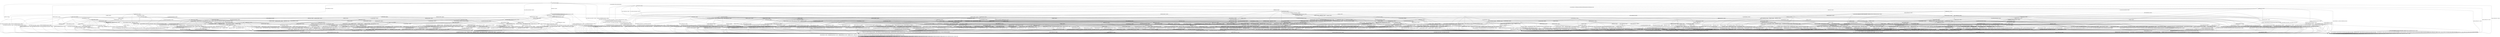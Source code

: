 digraph h24 {
s0 [label="s0"];
s1 [label="s1"];
s2 [label="s2"];
s6 [label="s6"];
s9 [label="s9"];
s11 [label="s11"];
s79 [label="s79"];
s81 [label="s81"];
s3 [label="s3"];
s4 [label="s4"];
s7 [label="s7"];
s8 [label="s8"];
s10 [label="s10"];
s12 [label="s12"];
s35 [label="s35"];
s78 [label="s78"];
s82 [label="s82"];
s84 [label="s84"];
s86 [label="s86"];
s87 [label="s87"];
s90 [label="s90"];
s91 [label="s91"];
s100 [label="s100"];
s5 [label="s5"];
s13 [label="s13"];
s24 [label="s24"];
s30 [label="s30"];
s31 [label="s31"];
s36 [label="s36"];
s37 [label="s37"];
s39 [label="s39"];
s40 [label="s40"];
s41 [label="s41"];
s54 [label="s54"];
s59 [label="s59"];
s80 [label="s80"];
s83 [label="s83"];
s88 [label="s88"];
s89 [label="s89"];
s93 [label="s93"];
s95 [label="s95"];
s97 [label="s97"];
s98 [label="s98"];
s14 [label="s14"];
s15 [label="s15"];
s19 [label="s19"];
s42 [label="s42"];
s45 [label="s45"];
s47 [label="s47"];
s48 [label="s48"];
s49 [label="s49"];
s50 [label="s50"];
s52 [label="s52"];
s57 [label="s57"];
s58 [label="s58"];
s61 [label="s61"];
s63 [label="s63"];
s85 [label="s85"];
s92 [label="s92"];
s96 [label="s96"];
s99 [label="s99"];
s101 [label="s101"];
s16 [label="s16"];
s17 [label="s17"];
s18 [label="s18"];
s20 [label="s20"];
s21 [label="s21"];
s22 [label="s22"];
s25 [label="s25"];
s26 [label="s26"];
s32 [label="s32"];
s38 [label="s38"];
s43 [label="s43"];
s53 [label="s53"];
s55 [label="s55"];
s64 [label="s64"];
s69 [label="s69"];
s70 [label="s70"];
s94 [label="s94"];
s23 [label="s23"];
s27 [label="s27"];
s28 [label="s28"];
s33 [label="s33"];
s34 [label="s34"];
s44 [label="s44"];
s46 [label="s46"];
s51 [label="s51"];
s56 [label="s56"];
s60 [label="s60"];
s62 [label="s62"];
s65 [label="s65"];
s72 [label="s72"];
s73 [label="s73"];
s29 [label="s29"];
s66 [label="s66"];
s67 [label="s67"];
s68 [label="s68"];
s71 [label="s71"];
s74 [label="s74"];
s75 [label="s75"];
s76 [label="s76"];
s77 [label="s77"];
s0 -> s1 [label="RSA_CLIENT_HELLO / HELLO_VERIFY_REQUEST"];
s0 -> s2 [label="RSA_CLIENT_KEY_EXCHANGE / TIMEOUT"];
s0 -> s9 [label="CHANGE_CIPHER_SPEC / TIMEOUT"];
s0 -> s11 [label="FINISHED / TIMEOUT"];
s0 -> s0 [label="APPLICATION / TIMEOUT"];
s0 -> s81 [label="CERTIFICATE / TIMEOUT"];
s0 -> s79 [label="EMPTY_CERTIFICATE / TIMEOUT"];
s0 -> s11 [label="CERTIFICATE_VERIFY / TIMEOUT"];
s0 -> s6 [label="Alert(WARNING,CLOSE_NOTIFY) / TIMEOUT"];
s0 -> s6 [label="Alert(FATAL,UNEXPECTED_MESSAGE) / TIMEOUT"];
s1 -> s3 [label="RSA_CLIENT_HELLO / SERVER_HELLO,CERTIFICATE,CERTIFICATE_REQUEST,SERVER_HELLO_DONE"];
s1 -> s4 [label="RSA_CLIENT_KEY_EXCHANGE / TIMEOUT"];
s1 -> s9 [label="CHANGE_CIPHER_SPEC / TIMEOUT"];
s1 -> s7 [label="FINISHED / TIMEOUT"];
s1 -> s1 [label="APPLICATION / TIMEOUT"];
s1 -> s35 [label="CERTIFICATE / TIMEOUT"];
s1 -> s12 [label="EMPTY_CERTIFICATE / TIMEOUT"];
s1 -> s7 [label="CERTIFICATE_VERIFY / TIMEOUT"];
s1 -> s6 [label="Alert(WARNING,CLOSE_NOTIFY) / Alert(WARNING,CLOSE_NOTIFY)"];
s1 -> s6 [label="Alert(FATAL,UNEXPECTED_MESSAGE) / TIMEOUT"];
s2 -> s78 [label="RSA_CLIENT_HELLO / TIMEOUT"];
s2 -> s11 [label="RSA_CLIENT_KEY_EXCHANGE / TIMEOUT"];
s2 -> s10 [label="CHANGE_CIPHER_SPEC / TIMEOUT"];
s2 -> s86 [label="FINISHED / TIMEOUT"];
s2 -> s2 [label="APPLICATION / TIMEOUT"];
s2 -> s90 [label="CERTIFICATE / TIMEOUT"];
s2 -> s90 [label="EMPTY_CERTIFICATE / TIMEOUT"];
s2 -> s82 [label="CERTIFICATE_VERIFY / TIMEOUT"];
s2 -> s6 [label="Alert(WARNING,CLOSE_NOTIFY) / TIMEOUT"];
s2 -> s6 [label="Alert(FATAL,UNEXPECTED_MESSAGE) / TIMEOUT"];
s6 -> s8 [label="RSA_CLIENT_HELLO / TIMEOUT"];
s6 -> s8 [label="RSA_CLIENT_KEY_EXCHANGE / TIMEOUT"];
s6 -> s8 [label="CHANGE_CIPHER_SPEC / TIMEOUT"];
s6 -> s8 [label="FINISHED / TIMEOUT"];
s6 -> s8 [label="APPLICATION / TIMEOUT"];
s6 -> s8 [label="CERTIFICATE / TIMEOUT"];
s6 -> s8 [label="EMPTY_CERTIFICATE / TIMEOUT"];
s6 -> s8 [label="CERTIFICATE_VERIFY / TIMEOUT"];
s6 -> s8 [label="Alert(WARNING,CLOSE_NOTIFY) / TIMEOUT"];
s6 -> s8 [label="Alert(FATAL,UNEXPECTED_MESSAGE) / TIMEOUT"];
s9 -> s9 [label="RSA_CLIENT_HELLO / TIMEOUT"];
s9 -> s9 [label="RSA_CLIENT_KEY_EXCHANGE / TIMEOUT"];
s9 -> s9 [label="CHANGE_CIPHER_SPEC / TIMEOUT"];
s9 -> s9 [label="FINISHED / TIMEOUT"];
s9 -> s9 [label="APPLICATION / TIMEOUT"];
s9 -> s9 [label="CERTIFICATE / TIMEOUT"];
s9 -> s9 [label="EMPTY_CERTIFICATE / TIMEOUT"];
s9 -> s9 [label="CERTIFICATE_VERIFY / TIMEOUT"];
s9 -> s9 [label="Alert(WARNING,CLOSE_NOTIFY) / TIMEOUT"];
s9 -> s9 [label="Alert(FATAL,UNEXPECTED_MESSAGE) / TIMEOUT"];
s11 -> s11 [label="RSA_CLIENT_HELLO / TIMEOUT"];
s11 -> s11 [label="RSA_CLIENT_KEY_EXCHANGE / TIMEOUT"];
s11 -> s9 [label="CHANGE_CIPHER_SPEC / TIMEOUT"];
s11 -> s11 [label="FINISHED / TIMEOUT"];
s11 -> s11 [label="APPLICATION / TIMEOUT"];
s11 -> s11 [label="CERTIFICATE / TIMEOUT"];
s11 -> s11 [label="EMPTY_CERTIFICATE / TIMEOUT"];
s11 -> s11 [label="CERTIFICATE_VERIFY / TIMEOUT"];
s11 -> s6 [label="Alert(WARNING,CLOSE_NOTIFY) / TIMEOUT"];
s11 -> s6 [label="Alert(FATAL,UNEXPECTED_MESSAGE) / TIMEOUT"];
s79 -> s91 [label="RSA_CLIENT_HELLO / TIMEOUT"];
s79 -> s90 [label="RSA_CLIENT_KEY_EXCHANGE / TIMEOUT"];
s79 -> s10 [label="CHANGE_CIPHER_SPEC / TIMEOUT"];
s79 -> s87 [label="FINISHED / TIMEOUT"];
s79 -> s79 [label="APPLICATION / TIMEOUT"];
s79 -> s11 [label="CERTIFICATE / TIMEOUT"];
s79 -> s11 [label="EMPTY_CERTIFICATE / TIMEOUT"];
s79 -> s84 [label="CERTIFICATE_VERIFY / TIMEOUT"];
s79 -> s6 [label="Alert(WARNING,CLOSE_NOTIFY) / TIMEOUT"];
s79 -> s6 [label="Alert(FATAL,UNEXPECTED_MESSAGE) / TIMEOUT"];
s81 -> s100 [label="RSA_CLIENT_HELLO / TIMEOUT"];
s81 -> s81 [label="RSA_CLIENT_KEY_EXCHANGE / TIMEOUT"];
s81 -> s9 [label="CHANGE_CIPHER_SPEC / TIMEOUT"];
s81 -> s81 [label="FINISHED / TIMEOUT"];
s81 -> s81 [label="APPLICATION / TIMEOUT"];
s81 -> s11 [label="CERTIFICATE / TIMEOUT"];
s81 -> s11 [label="EMPTY_CERTIFICATE / TIMEOUT"];
s81 -> s84 [label="CERTIFICATE_VERIFY / TIMEOUT"];
s81 -> s6 [label="Alert(WARNING,CLOSE_NOTIFY) / TIMEOUT"];
s81 -> s6 [label="Alert(FATAL,UNEXPECTED_MESSAGE) / TIMEOUT"];
s3 -> s6 [label="RSA_CLIENT_HELLO / Alert(FATAL,UNEXPECTED_MESSAGE)"];
s3 -> s13 [label="RSA_CLIENT_KEY_EXCHANGE / TIMEOUT"];
s3 -> s9 [label="CHANGE_CIPHER_SPEC / TIMEOUT"];
s3 -> s7 [label="FINISHED / TIMEOUT"];
s3 -> s3 [label="APPLICATION / TIMEOUT"];
s3 -> s39 [label="CERTIFICATE / TIMEOUT"];
s3 -> s36 [label="EMPTY_CERTIFICATE / TIMEOUT"];
s3 -> s7 [label="CERTIFICATE_VERIFY / TIMEOUT"];
s3 -> s6 [label="Alert(WARNING,CLOSE_NOTIFY) / Alert(WARNING,CLOSE_NOTIFY)"];
s3 -> s6 [label="Alert(FATAL,UNEXPECTED_MESSAGE) / TIMEOUT"];
s4 -> s24 [label="RSA_CLIENT_HELLO / TIMEOUT"];
s4 -> s7 [label="RSA_CLIENT_KEY_EXCHANGE / TIMEOUT"];
s4 -> s5 [label="CHANGE_CIPHER_SPEC / TIMEOUT"];
s4 -> s30 [label="FINISHED / TIMEOUT"];
s4 -> s4 [label="APPLICATION / TIMEOUT"];
s4 -> s37 [label="CERTIFICATE / TIMEOUT"];
s4 -> s37 [label="EMPTY_CERTIFICATE / TIMEOUT"];
s4 -> s40 [label="CERTIFICATE_VERIFY / TIMEOUT"];
s4 -> s6 [label="Alert(WARNING,CLOSE_NOTIFY) / Alert(WARNING,CLOSE_NOTIFY)"];
s4 -> s6 [label="Alert(FATAL,UNEXPECTED_MESSAGE) / TIMEOUT"];
s7 -> s7 [label="RSA_CLIENT_HELLO / TIMEOUT"];
s7 -> s7 [label="RSA_CLIENT_KEY_EXCHANGE / TIMEOUT"];
s7 -> s9 [label="CHANGE_CIPHER_SPEC / TIMEOUT"];
s7 -> s7 [label="FINISHED / TIMEOUT"];
s7 -> s7 [label="APPLICATION / TIMEOUT"];
s7 -> s7 [label="CERTIFICATE / TIMEOUT"];
s7 -> s7 [label="EMPTY_CERTIFICATE / TIMEOUT"];
s7 -> s7 [label="CERTIFICATE_VERIFY / TIMEOUT"];
s7 -> s6 [label="Alert(WARNING,CLOSE_NOTIFY) / Alert(WARNING,CLOSE_NOTIFY)"];
s7 -> s6 [label="Alert(FATAL,UNEXPECTED_MESSAGE) / TIMEOUT"];
s8 -> s8 [label="RSA_CLIENT_HELLO / SOCKET_CLOSED"];
s8 -> s8 [label="RSA_CLIENT_KEY_EXCHANGE / SOCKET_CLOSED"];
s8 -> s8 [label="CHANGE_CIPHER_SPEC / SOCKET_CLOSED"];
s8 -> s8 [label="FINISHED / SOCKET_CLOSED"];
s8 -> s8 [label="APPLICATION / SOCKET_CLOSED"];
s8 -> s8 [label="CERTIFICATE / SOCKET_CLOSED"];
s8 -> s8 [label="EMPTY_CERTIFICATE / SOCKET_CLOSED"];
s8 -> s8 [label="CERTIFICATE_VERIFY / SOCKET_CLOSED"];
s8 -> s8 [label="Alert(WARNING,CLOSE_NOTIFY) / SOCKET_CLOSED"];
s8 -> s8 [label="Alert(FATAL,UNEXPECTED_MESSAGE) / SOCKET_CLOSED"];
s10 -> s6 [label="RSA_CLIENT_HELLO / TIMEOUT"];
s10 -> s6 [label="RSA_CLIENT_KEY_EXCHANGE / TIMEOUT"];
s10 -> s9 [label="CHANGE_CIPHER_SPEC / TIMEOUT"];
s10 -> s6 [label="FINISHED / TIMEOUT"];
s10 -> s10 [label="APPLICATION / TIMEOUT"];
s10 -> s6 [label="CERTIFICATE / TIMEOUT"];
s10 -> s6 [label="EMPTY_CERTIFICATE / TIMEOUT"];
s10 -> s6 [label="CERTIFICATE_VERIFY / TIMEOUT"];
s10 -> s10 [label="Alert(WARNING,CLOSE_NOTIFY) / TIMEOUT"];
s10 -> s10 [label="Alert(FATAL,UNEXPECTED_MESSAGE) / TIMEOUT"];
s12 -> s31 [label="RSA_CLIENT_HELLO / TIMEOUT"];
s12 -> s37 [label="RSA_CLIENT_KEY_EXCHANGE / TIMEOUT"];
s12 -> s5 [label="CHANGE_CIPHER_SPEC / TIMEOUT"];
s12 -> s54 [label="FINISHED / TIMEOUT"];
s12 -> s12 [label="APPLICATION / TIMEOUT"];
s12 -> s7 [label="CERTIFICATE / TIMEOUT"];
s12 -> s7 [label="EMPTY_CERTIFICATE / TIMEOUT"];
s12 -> s41 [label="CERTIFICATE_VERIFY / TIMEOUT"];
s12 -> s6 [label="Alert(WARNING,CLOSE_NOTIFY) / Alert(WARNING,CLOSE_NOTIFY)"];
s12 -> s6 [label="Alert(FATAL,UNEXPECTED_MESSAGE) / TIMEOUT"];
s35 -> s35 [label="RSA_CLIENT_HELLO / TIMEOUT"];
s35 -> s39 [label="RSA_CLIENT_KEY_EXCHANGE / TIMEOUT"];
s35 -> s9 [label="CHANGE_CIPHER_SPEC / TIMEOUT"];
s35 -> s59 [label="FINISHED / TIMEOUT"];
s35 -> s35 [label="APPLICATION / TIMEOUT"];
s35 -> s7 [label="CERTIFICATE / TIMEOUT"];
s35 -> s7 [label="EMPTY_CERTIFICATE / TIMEOUT"];
s35 -> s41 [label="CERTIFICATE_VERIFY / TIMEOUT"];
s35 -> s6 [label="Alert(WARNING,CLOSE_NOTIFY) / Alert(WARNING,CLOSE_NOTIFY)"];
s35 -> s6 [label="Alert(FATAL,UNEXPECTED_MESSAGE) / TIMEOUT"];
s78 -> s11 [label="RSA_CLIENT_HELLO / TIMEOUT"];
s78 -> s11 [label="RSA_CLIENT_KEY_EXCHANGE / TIMEOUT"];
s78 -> s10 [label="CHANGE_CIPHER_SPEC / TIMEOUT"];
s78 -> s95 [label="FINISHED / TIMEOUT"];
s78 -> s78 [label="APPLICATION / TIMEOUT"];
s78 -> s80 [label="CERTIFICATE / TIMEOUT"];
s78 -> s80 [label="EMPTY_CERTIFICATE / TIMEOUT"];
s78 -> s83 [label="CERTIFICATE_VERIFY / TIMEOUT"];
s78 -> s6 [label="Alert(WARNING,CLOSE_NOTIFY) / TIMEOUT"];
s78 -> s6 [label="Alert(FATAL,UNEXPECTED_MESSAGE) / TIMEOUT"];
s82 -> s83 [label="RSA_CLIENT_HELLO / TIMEOUT"];
s82 -> s11 [label="RSA_CLIENT_KEY_EXCHANGE / TIMEOUT"];
s82 -> s10 [label="CHANGE_CIPHER_SPEC / TIMEOUT"];
s82 -> s88 [label="FINISHED / TIMEOUT"];
s82 -> s82 [label="APPLICATION / TIMEOUT"];
s82 -> s93 [label="CERTIFICATE / TIMEOUT"];
s82 -> s93 [label="EMPTY_CERTIFICATE / TIMEOUT"];
s82 -> s11 [label="CERTIFICATE_VERIFY / TIMEOUT"];
s82 -> s6 [label="Alert(WARNING,CLOSE_NOTIFY) / TIMEOUT"];
s82 -> s6 [label="Alert(FATAL,UNEXPECTED_MESSAGE) / TIMEOUT"];
s84 -> s84 [label="RSA_CLIENT_HELLO / TIMEOUT"];
s84 -> s93 [label="RSA_CLIENT_KEY_EXCHANGE / TIMEOUT"];
s84 -> s10 [label="CHANGE_CIPHER_SPEC / TIMEOUT"];
s84 -> s89 [label="FINISHED / TIMEOUT"];
s84 -> s84 [label="APPLICATION / TIMEOUT"];
s84 -> s11 [label="CERTIFICATE / TIMEOUT"];
s84 -> s11 [label="EMPTY_CERTIFICATE / TIMEOUT"];
s84 -> s11 [label="CERTIFICATE_VERIFY / TIMEOUT"];
s84 -> s6 [label="Alert(WARNING,CLOSE_NOTIFY) / TIMEOUT"];
s84 -> s6 [label="Alert(FATAL,UNEXPECTED_MESSAGE) / TIMEOUT"];
s86 -> s95 [label="RSA_CLIENT_HELLO / TIMEOUT"];
s86 -> s11 [label="RSA_CLIENT_KEY_EXCHANGE / TIMEOUT"];
s86 -> s10 [label="CHANGE_CIPHER_SPEC / TIMEOUT"];
s86 -> s11 [label="FINISHED / TIMEOUT"];
s86 -> s86 [label="APPLICATION / TIMEOUT"];
s86 -> s97 [label="CERTIFICATE / TIMEOUT"];
s86 -> s97 [label="EMPTY_CERTIFICATE / TIMEOUT"];
s86 -> s88 [label="CERTIFICATE_VERIFY / TIMEOUT"];
s86 -> s6 [label="Alert(WARNING,CLOSE_NOTIFY) / TIMEOUT"];
s86 -> s6 [label="Alert(FATAL,UNEXPECTED_MESSAGE) / TIMEOUT"];
s87 -> s98 [label="RSA_CLIENT_HELLO / TIMEOUT"];
s87 -> s97 [label="RSA_CLIENT_KEY_EXCHANGE / TIMEOUT"];
s87 -> s10 [label="CHANGE_CIPHER_SPEC / TIMEOUT"];
s87 -> s11 [label="FINISHED / TIMEOUT"];
s87 -> s87 [label="APPLICATION / TIMEOUT"];
s87 -> s11 [label="CERTIFICATE / TIMEOUT"];
s87 -> s11 [label="EMPTY_CERTIFICATE / TIMEOUT"];
s87 -> s89 [label="CERTIFICATE_VERIFY / TIMEOUT"];
s87 -> s6 [label="Alert(WARNING,CLOSE_NOTIFY) / TIMEOUT"];
s87 -> s6 [label="Alert(FATAL,UNEXPECTED_MESSAGE) / TIMEOUT"];
s90 -> s80 [label="RSA_CLIENT_HELLO / TIMEOUT"];
s90 -> s11 [label="RSA_CLIENT_KEY_EXCHANGE / TIMEOUT"];
s90 -> s10 [label="CHANGE_CIPHER_SPEC / TIMEOUT"];
s90 -> s97 [label="FINISHED / TIMEOUT"];
s90 -> s90 [label="APPLICATION / TIMEOUT"];
s90 -> s11 [label="CERTIFICATE / TIMEOUT"];
s90 -> s11 [label="EMPTY_CERTIFICATE / TIMEOUT"];
s90 -> s93 [label="CERTIFICATE_VERIFY / TIMEOUT"];
s90 -> s6 [label="Alert(WARNING,CLOSE_NOTIFY) / TIMEOUT"];
s90 -> s6 [label="Alert(FATAL,UNEXPECTED_MESSAGE) / TIMEOUT"];
s91 -> s11 [label="RSA_CLIENT_HELLO / TIMEOUT"];
s91 -> s80 [label="RSA_CLIENT_KEY_EXCHANGE / TIMEOUT"];
s91 -> s10 [label="CHANGE_CIPHER_SPEC / TIMEOUT"];
s91 -> s98 [label="FINISHED / TIMEOUT"];
s91 -> s91 [label="APPLICATION / TIMEOUT"];
s91 -> s11 [label="CERTIFICATE / TIMEOUT"];
s91 -> s11 [label="EMPTY_CERTIFICATE / TIMEOUT"];
s91 -> s84 [label="CERTIFICATE_VERIFY / TIMEOUT"];
s91 -> s6 [label="Alert(WARNING,CLOSE_NOTIFY) / TIMEOUT"];
s91 -> s6 [label="Alert(FATAL,UNEXPECTED_MESSAGE) / TIMEOUT"];
s100 -> s11 [label="RSA_CLIENT_HELLO / TIMEOUT"];
s100 -> s81 [label="RSA_CLIENT_KEY_EXCHANGE / TIMEOUT"];
s100 -> s9 [label="CHANGE_CIPHER_SPEC / TIMEOUT"];
s100 -> s100 [label="FINISHED / TIMEOUT"];
s100 -> s100 [label="APPLICATION / TIMEOUT"];
s100 -> s11 [label="CERTIFICATE / TIMEOUT"];
s100 -> s11 [label="EMPTY_CERTIFICATE / TIMEOUT"];
s100 -> s84 [label="CERTIFICATE_VERIFY / TIMEOUT"];
s100 -> s6 [label="Alert(WARNING,CLOSE_NOTIFY) / TIMEOUT"];
s100 -> s6 [label="Alert(FATAL,UNEXPECTED_MESSAGE) / TIMEOUT"];
s5 -> s6 [label="RSA_CLIENT_HELLO / Alert(FATAL,UNEXPECTED_MESSAGE)"];
s5 -> s6 [label="RSA_CLIENT_KEY_EXCHANGE / Alert(FATAL,UNEXPECTED_MESSAGE)"];
s5 -> s9 [label="CHANGE_CIPHER_SPEC / TIMEOUT"];
s5 -> s6 [label="FINISHED / Alert(FATAL,UNEXPECTED_MESSAGE)"];
s5 -> s5 [label="APPLICATION / TIMEOUT"];
s5 -> s6 [label="CERTIFICATE / Alert(FATAL,UNEXPECTED_MESSAGE)"];
s5 -> s6 [label="EMPTY_CERTIFICATE / Alert(FATAL,UNEXPECTED_MESSAGE)"];
s5 -> s6 [label="CERTIFICATE_VERIFY / Alert(FATAL,UNEXPECTED_MESSAGE)"];
s5 -> s5 [label="Alert(WARNING,CLOSE_NOTIFY) / TIMEOUT"];
s5 -> s5 [label="Alert(FATAL,UNEXPECTED_MESSAGE) / TIMEOUT"];
s13 -> s24 [label="RSA_CLIENT_HELLO / TIMEOUT"];
s13 -> s7 [label="RSA_CLIENT_KEY_EXCHANGE / TIMEOUT"];
s13 -> s14 [label="CHANGE_CIPHER_SPEC / TIMEOUT"];
s13 -> s30 [label="FINISHED / TIMEOUT"];
s13 -> s13 [label="APPLICATION / TIMEOUT"];
s13 -> s19 [label="CERTIFICATE / TIMEOUT"];
s13 -> s42 [label="EMPTY_CERTIFICATE / TIMEOUT"];
s13 -> s15 [label="CERTIFICATE_VERIFY / TIMEOUT"];
s13 -> s6 [label="Alert(WARNING,CLOSE_NOTIFY) / Alert(WARNING,CLOSE_NOTIFY)"];
s13 -> s6 [label="Alert(FATAL,UNEXPECTED_MESSAGE) / TIMEOUT"];
s24 -> s7 [label="RSA_CLIENT_HELLO / TIMEOUT"];
s24 -> s7 [label="RSA_CLIENT_KEY_EXCHANGE / TIMEOUT"];
s24 -> s5 [label="CHANGE_CIPHER_SPEC / TIMEOUT"];
s24 -> s57 [label="FINISHED / TIMEOUT"];
s24 -> s24 [label="APPLICATION / TIMEOUT"];
s24 -> s38 [label="CERTIFICATE / TIMEOUT"];
s24 -> s38 [label="EMPTY_CERTIFICATE / TIMEOUT"];
s24 -> s45 [label="CERTIFICATE_VERIFY / TIMEOUT"];
s24 -> s6 [label="Alert(WARNING,CLOSE_NOTIFY) / Alert(WARNING,CLOSE_NOTIFY)"];
s24 -> s6 [label="Alert(FATAL,UNEXPECTED_MESSAGE) / TIMEOUT"];
s30 -> s57 [label="RSA_CLIENT_HELLO / TIMEOUT"];
s30 -> s7 [label="RSA_CLIENT_KEY_EXCHANGE / TIMEOUT"];
s30 -> s5 [label="CHANGE_CIPHER_SPEC / TIMEOUT"];
s30 -> s7 [label="FINISHED / TIMEOUT"];
s30 -> s30 [label="APPLICATION / TIMEOUT"];
s30 -> s55 [label="CERTIFICATE / TIMEOUT"];
s30 -> s55 [label="EMPTY_CERTIFICATE / TIMEOUT"];
s30 -> s47 [label="CERTIFICATE_VERIFY / TIMEOUT"];
s30 -> s6 [label="Alert(WARNING,CLOSE_NOTIFY) / Alert(WARNING,CLOSE_NOTIFY)"];
s30 -> s6 [label="Alert(FATAL,UNEXPECTED_MESSAGE) / TIMEOUT"];
s31 -> s7 [label="RSA_CLIENT_HELLO / TIMEOUT"];
s31 -> s38 [label="RSA_CLIENT_KEY_EXCHANGE / TIMEOUT"];
s31 -> s5 [label="CHANGE_CIPHER_SPEC / TIMEOUT"];
s31 -> s58 [label="FINISHED / TIMEOUT"];
s31 -> s31 [label="APPLICATION / TIMEOUT"];
s31 -> s7 [label="CERTIFICATE / TIMEOUT"];
s31 -> s7 [label="EMPTY_CERTIFICATE / TIMEOUT"];
s31 -> s48 [label="CERTIFICATE_VERIFY / TIMEOUT"];
s31 -> s6 [label="Alert(WARNING,CLOSE_NOTIFY) / Alert(WARNING,CLOSE_NOTIFY)"];
s31 -> s6 [label="Alert(FATAL,UNEXPECTED_MESSAGE) / TIMEOUT"];
s36 -> s31 [label="RSA_CLIENT_HELLO / TIMEOUT"];
s36 -> s42 [label="RSA_CLIENT_KEY_EXCHANGE / TIMEOUT"];
s36 -> s5 [label="CHANGE_CIPHER_SPEC / TIMEOUT"];
s36 -> s54 [label="FINISHED / TIMEOUT"];
s36 -> s36 [label="APPLICATION / TIMEOUT"];
s36 -> s7 [label="CERTIFICATE / TIMEOUT"];
s36 -> s7 [label="EMPTY_CERTIFICATE / TIMEOUT"];
s36 -> s49 [label="CERTIFICATE_VERIFY / TIMEOUT"];
s36 -> s6 [label="Alert(WARNING,CLOSE_NOTIFY) / Alert(WARNING,CLOSE_NOTIFY)"];
s36 -> s6 [label="Alert(FATAL,UNEXPECTED_MESSAGE) / TIMEOUT"];
s37 -> s38 [label="RSA_CLIENT_HELLO / TIMEOUT"];
s37 -> s7 [label="RSA_CLIENT_KEY_EXCHANGE / TIMEOUT"];
s37 -> s5 [label="CHANGE_CIPHER_SPEC / TIMEOUT"];
s37 -> s55 [label="FINISHED / TIMEOUT"];
s37 -> s37 [label="APPLICATION / TIMEOUT"];
s37 -> s7 [label="CERTIFICATE / TIMEOUT"];
s37 -> s7 [label="EMPTY_CERTIFICATE / TIMEOUT"];
s37 -> s50 [label="CERTIFICATE_VERIFY / TIMEOUT"];
s37 -> s6 [label="Alert(WARNING,CLOSE_NOTIFY) / Alert(WARNING,CLOSE_NOTIFY)"];
s37 -> s6 [label="Alert(FATAL,UNEXPECTED_MESSAGE) / TIMEOUT"];
s39 -> s35 [label="RSA_CLIENT_HELLO / TIMEOUT"];
s39 -> s7 [label="RSA_CLIENT_KEY_EXCHANGE / TIMEOUT"];
s39 -> s9 [label="CHANGE_CIPHER_SPEC / TIMEOUT"];
s39 -> s59 [label="FINISHED / TIMEOUT"];
s39 -> s39 [label="APPLICATION / TIMEOUT"];
s39 -> s7 [label="CERTIFICATE / TIMEOUT"];
s39 -> s7 [label="EMPTY_CERTIFICATE / TIMEOUT"];
s39 -> s52 [label="CERTIFICATE_VERIFY / TIMEOUT"];
s39 -> s6 [label="Alert(WARNING,CLOSE_NOTIFY) / Alert(WARNING,CLOSE_NOTIFY)"];
s39 -> s6 [label="Alert(FATAL,UNEXPECTED_MESSAGE) / TIMEOUT"];
s40 -> s45 [label="RSA_CLIENT_HELLO / TIMEOUT"];
s40 -> s7 [label="RSA_CLIENT_KEY_EXCHANGE / TIMEOUT"];
s40 -> s5 [label="CHANGE_CIPHER_SPEC / TIMEOUT"];
s40 -> s47 [label="FINISHED / TIMEOUT"];
s40 -> s40 [label="APPLICATION / TIMEOUT"];
s40 -> s50 [label="CERTIFICATE / TIMEOUT"];
s40 -> s50 [label="EMPTY_CERTIFICATE / TIMEOUT"];
s40 -> s7 [label="CERTIFICATE_VERIFY / TIMEOUT"];
s40 -> s6 [label="Alert(WARNING,CLOSE_NOTIFY) / Alert(WARNING,CLOSE_NOTIFY)"];
s40 -> s6 [label="Alert(FATAL,UNEXPECTED_MESSAGE) / TIMEOUT"];
s41 -> s48 [label="RSA_CLIENT_HELLO / TIMEOUT"];
s41 -> s50 [label="RSA_CLIENT_KEY_EXCHANGE / TIMEOUT"];
s41 -> s5 [label="CHANGE_CIPHER_SPEC / TIMEOUT"];
s41 -> s63 [label="FINISHED / TIMEOUT"];
s41 -> s41 [label="APPLICATION / TIMEOUT"];
s41 -> s7 [label="CERTIFICATE / TIMEOUT"];
s41 -> s7 [label="EMPTY_CERTIFICATE / TIMEOUT"];
s41 -> s7 [label="CERTIFICATE_VERIFY / TIMEOUT"];
s41 -> s6 [label="Alert(WARNING,CLOSE_NOTIFY) / Alert(WARNING,CLOSE_NOTIFY)"];
s41 -> s6 [label="Alert(FATAL,UNEXPECTED_MESSAGE) / TIMEOUT"];
s54 -> s58 [label="RSA_CLIENT_HELLO / TIMEOUT"];
s54 -> s55 [label="RSA_CLIENT_KEY_EXCHANGE / TIMEOUT"];
s54 -> s5 [label="CHANGE_CIPHER_SPEC / TIMEOUT"];
s54 -> s7 [label="FINISHED / TIMEOUT"];
s54 -> s54 [label="APPLICATION / TIMEOUT"];
s54 -> s7 [label="CERTIFICATE / TIMEOUT"];
s54 -> s7 [label="EMPTY_CERTIFICATE / TIMEOUT"];
s54 -> s63 [label="CERTIFICATE_VERIFY / TIMEOUT"];
s54 -> s6 [label="Alert(WARNING,CLOSE_NOTIFY) / Alert(WARNING,CLOSE_NOTIFY)"];
s54 -> s6 [label="Alert(FATAL,UNEXPECTED_MESSAGE) / TIMEOUT"];
s59 -> s101 [label="RSA_CLIENT_HELLO / TIMEOUT"];
s59 -> s61 [label="RSA_CLIENT_KEY_EXCHANGE / TIMEOUT"];
s59 -> s9 [label="CHANGE_CIPHER_SPEC / TIMEOUT"];
s59 -> s7 [label="FINISHED / TIMEOUT"];
s59 -> s59 [label="APPLICATION / TIMEOUT"];
s59 -> s7 [label="CERTIFICATE / TIMEOUT"];
s59 -> s7 [label="EMPTY_CERTIFICATE / TIMEOUT"];
s59 -> s63 [label="CERTIFICATE_VERIFY / TIMEOUT"];
s59 -> s6 [label="Alert(WARNING,CLOSE_NOTIFY) / Alert(WARNING,CLOSE_NOTIFY)"];
s59 -> s6 [label="Alert(FATAL,UNEXPECTED_MESSAGE) / TIMEOUT"];
s80 -> s11 [label="RSA_CLIENT_HELLO / TIMEOUT"];
s80 -> s11 [label="RSA_CLIENT_KEY_EXCHANGE / TIMEOUT"];
s80 -> s10 [label="CHANGE_CIPHER_SPEC / TIMEOUT"];
s80 -> s92 [label="FINISHED / TIMEOUT"];
s80 -> s80 [label="APPLICATION / TIMEOUT"];
s80 -> s11 [label="CERTIFICATE / TIMEOUT"];
s80 -> s11 [label="EMPTY_CERTIFICATE / TIMEOUT"];
s80 -> s85 [label="CERTIFICATE_VERIFY / TIMEOUT"];
s80 -> s6 [label="Alert(WARNING,CLOSE_NOTIFY) / TIMEOUT"];
s80 -> s6 [label="Alert(FATAL,UNEXPECTED_MESSAGE) / TIMEOUT"];
s83 -> s11 [label="RSA_CLIENT_HELLO / TIMEOUT"];
s83 -> s11 [label="RSA_CLIENT_KEY_EXCHANGE / TIMEOUT"];
s83 -> s10 [label="CHANGE_CIPHER_SPEC / TIMEOUT"];
s83 -> s96 [label="FINISHED / TIMEOUT"];
s83 -> s83 [label="APPLICATION / TIMEOUT"];
s83 -> s85 [label="CERTIFICATE / TIMEOUT"];
s83 -> s85 [label="EMPTY_CERTIFICATE / TIMEOUT"];
s83 -> s11 [label="CERTIFICATE_VERIFY / TIMEOUT"];
s83 -> s6 [label="Alert(WARNING,CLOSE_NOTIFY) / TIMEOUT"];
s83 -> s6 [label="Alert(FATAL,UNEXPECTED_MESSAGE) / TIMEOUT"];
s88 -> s96 [label="RSA_CLIENT_HELLO / TIMEOUT"];
s88 -> s11 [label="RSA_CLIENT_KEY_EXCHANGE / TIMEOUT"];
s88 -> s10 [label="CHANGE_CIPHER_SPEC / TIMEOUT"];
s88 -> s11 [label="FINISHED / TIMEOUT"];
s88 -> s88 [label="APPLICATION / TIMEOUT"];
s88 -> s99 [label="CERTIFICATE / TIMEOUT"];
s88 -> s99 [label="EMPTY_CERTIFICATE / TIMEOUT"];
s88 -> s11 [label="CERTIFICATE_VERIFY / TIMEOUT"];
s88 -> s6 [label="Alert(WARNING,CLOSE_NOTIFY) / TIMEOUT"];
s88 -> s6 [label="Alert(FATAL,UNEXPECTED_MESSAGE) / TIMEOUT"];
s89 -> s89 [label="RSA_CLIENT_HELLO / TIMEOUT"];
s89 -> s99 [label="RSA_CLIENT_KEY_EXCHANGE / TIMEOUT"];
s89 -> s10 [label="CHANGE_CIPHER_SPEC / TIMEOUT"];
s89 -> s11 [label="FINISHED / TIMEOUT"];
s89 -> s89 [label="APPLICATION / TIMEOUT"];
s89 -> s11 [label="CERTIFICATE / TIMEOUT"];
s89 -> s11 [label="EMPTY_CERTIFICATE / TIMEOUT"];
s89 -> s11 [label="CERTIFICATE_VERIFY / TIMEOUT"];
s89 -> s6 [label="Alert(WARNING,CLOSE_NOTIFY) / TIMEOUT"];
s89 -> s6 [label="Alert(FATAL,UNEXPECTED_MESSAGE) / TIMEOUT"];
s93 -> s85 [label="RSA_CLIENT_HELLO / TIMEOUT"];
s93 -> s11 [label="RSA_CLIENT_KEY_EXCHANGE / TIMEOUT"];
s93 -> s10 [label="CHANGE_CIPHER_SPEC / TIMEOUT"];
s93 -> s99 [label="FINISHED / TIMEOUT"];
s93 -> s93 [label="APPLICATION / TIMEOUT"];
s93 -> s11 [label="CERTIFICATE / TIMEOUT"];
s93 -> s11 [label="EMPTY_CERTIFICATE / TIMEOUT"];
s93 -> s11 [label="CERTIFICATE_VERIFY / TIMEOUT"];
s93 -> s6 [label="Alert(WARNING,CLOSE_NOTIFY) / TIMEOUT"];
s93 -> s6 [label="Alert(FATAL,UNEXPECTED_MESSAGE) / TIMEOUT"];
s95 -> s11 [label="RSA_CLIENT_HELLO / TIMEOUT"];
s95 -> s11 [label="RSA_CLIENT_KEY_EXCHANGE / TIMEOUT"];
s95 -> s10 [label="CHANGE_CIPHER_SPEC / TIMEOUT"];
s95 -> s11 [label="FINISHED / TIMEOUT"];
s95 -> s95 [label="APPLICATION / TIMEOUT"];
s95 -> s92 [label="CERTIFICATE / TIMEOUT"];
s95 -> s92 [label="EMPTY_CERTIFICATE / TIMEOUT"];
s95 -> s96 [label="CERTIFICATE_VERIFY / TIMEOUT"];
s95 -> s6 [label="Alert(WARNING,CLOSE_NOTIFY) / TIMEOUT"];
s95 -> s6 [label="Alert(FATAL,UNEXPECTED_MESSAGE) / TIMEOUT"];
s97 -> s92 [label="RSA_CLIENT_HELLO / TIMEOUT"];
s97 -> s11 [label="RSA_CLIENT_KEY_EXCHANGE / TIMEOUT"];
s97 -> s10 [label="CHANGE_CIPHER_SPEC / TIMEOUT"];
s97 -> s11 [label="FINISHED / TIMEOUT"];
s97 -> s97 [label="APPLICATION / TIMEOUT"];
s97 -> s11 [label="CERTIFICATE / TIMEOUT"];
s97 -> s11 [label="EMPTY_CERTIFICATE / TIMEOUT"];
s97 -> s99 [label="CERTIFICATE_VERIFY / TIMEOUT"];
s97 -> s6 [label="Alert(WARNING,CLOSE_NOTIFY) / TIMEOUT"];
s97 -> s6 [label="Alert(FATAL,UNEXPECTED_MESSAGE) / TIMEOUT"];
s98 -> s11 [label="RSA_CLIENT_HELLO / TIMEOUT"];
s98 -> s92 [label="RSA_CLIENT_KEY_EXCHANGE / TIMEOUT"];
s98 -> s10 [label="CHANGE_CIPHER_SPEC / TIMEOUT"];
s98 -> s11 [label="FINISHED / TIMEOUT"];
s98 -> s98 [label="APPLICATION / TIMEOUT"];
s98 -> s11 [label="CERTIFICATE / TIMEOUT"];
s98 -> s11 [label="EMPTY_CERTIFICATE / TIMEOUT"];
s98 -> s89 [label="CERTIFICATE_VERIFY / TIMEOUT"];
s98 -> s6 [label="Alert(WARNING,CLOSE_NOTIFY) / TIMEOUT"];
s98 -> s6 [label="Alert(FATAL,UNEXPECTED_MESSAGE) / TIMEOUT"];
s14 -> s21 [label="RSA_CLIENT_HELLO / TIMEOUT"];
s14 -> s7 [label="RSA_CLIENT_KEY_EXCHANGE / TIMEOUT"];
s14 -> s9 [label="CHANGE_CIPHER_SPEC / TIMEOUT"];
s14 -> s16 [label="FINISHED / CHANGE_CIPHER_SPEC,FINISHED,CHANGE_CIPHER_SPEC,FINISHED"];
s14 -> s14 [label="APPLICATION / TIMEOUT"];
s14 -> s25 [label="CERTIFICATE / TIMEOUT"];
s14 -> s43 [label="EMPTY_CERTIFICATE / TIMEOUT"];
s14 -> s22 [label="CERTIFICATE_VERIFY / TIMEOUT"];
s14 -> s14 [label="Alert(WARNING,CLOSE_NOTIFY) / TIMEOUT"];
s14 -> s14 [label="Alert(FATAL,UNEXPECTED_MESSAGE) / TIMEOUT"];
s15 -> s17 [label="RSA_CLIENT_HELLO / TIMEOUT"];
s15 -> s7 [label="RSA_CLIENT_KEY_EXCHANGE / TIMEOUT"];
s15 -> s18 [label="CHANGE_CIPHER_SPEC / TIMEOUT"];
s15 -> s26 [label="FINISHED / TIMEOUT"];
s15 -> s15 [label="APPLICATION / TIMEOUT"];
s15 -> s32 [label="CERTIFICATE / TIMEOUT"];
s15 -> s32 [label="EMPTY_CERTIFICATE / TIMEOUT"];
s15 -> s7 [label="CERTIFICATE_VERIFY / TIMEOUT"];
s15 -> s6 [label="Alert(WARNING,CLOSE_NOTIFY) / Alert(WARNING,CLOSE_NOTIFY)"];
s15 -> s6 [label="Alert(FATAL,UNEXPECTED_MESSAGE) / TIMEOUT"];
s19 -> s38 [label="RSA_CLIENT_HELLO / TIMEOUT"];
s19 -> s7 [label="RSA_CLIENT_KEY_EXCHANGE / TIMEOUT"];
s19 -> s20 [label="CHANGE_CIPHER_SPEC / TIMEOUT"];
s19 -> s55 [label="FINISHED / TIMEOUT"];
s19 -> s19 [label="APPLICATION / TIMEOUT"];
s19 -> s7 [label="CERTIFICATE / TIMEOUT"];
s19 -> s7 [label="EMPTY_CERTIFICATE / TIMEOUT"];
s19 -> s19 [label="CERTIFICATE_VERIFY / TIMEOUT"];
s19 -> s6 [label="Alert(WARNING,CLOSE_NOTIFY) / Alert(WARNING,CLOSE_NOTIFY)"];
s19 -> s6 [label="Alert(FATAL,UNEXPECTED_MESSAGE) / TIMEOUT"];
s42 -> s38 [label="RSA_CLIENT_HELLO / TIMEOUT"];
s42 -> s7 [label="RSA_CLIENT_KEY_EXCHANGE / TIMEOUT"];
s42 -> s20 [label="CHANGE_CIPHER_SPEC / TIMEOUT"];
s42 -> s55 [label="FINISHED / TIMEOUT"];
s42 -> s42 [label="APPLICATION / TIMEOUT"];
s42 -> s7 [label="CERTIFICATE / TIMEOUT"];
s42 -> s7 [label="EMPTY_CERTIFICATE / TIMEOUT"];
s42 -> s32 [label="CERTIFICATE_VERIFY / TIMEOUT"];
s42 -> s6 [label="Alert(WARNING,CLOSE_NOTIFY) / Alert(WARNING,CLOSE_NOTIFY)"];
s42 -> s6 [label="Alert(FATAL,UNEXPECTED_MESSAGE) / TIMEOUT"];
s45 -> s7 [label="RSA_CLIENT_HELLO / TIMEOUT"];
s45 -> s7 [label="RSA_CLIENT_KEY_EXCHANGE / TIMEOUT"];
s45 -> s5 [label="CHANGE_CIPHER_SPEC / TIMEOUT"];
s45 -> s69 [label="FINISHED / TIMEOUT"];
s45 -> s45 [label="APPLICATION / TIMEOUT"];
s45 -> s51 [label="CERTIFICATE / TIMEOUT"];
s45 -> s51 [label="EMPTY_CERTIFICATE / TIMEOUT"];
s45 -> s7 [label="CERTIFICATE_VERIFY / TIMEOUT"];
s45 -> s6 [label="Alert(WARNING,CLOSE_NOTIFY) / Alert(WARNING,CLOSE_NOTIFY)"];
s45 -> s6 [label="Alert(FATAL,UNEXPECTED_MESSAGE) / TIMEOUT"];
s47 -> s69 [label="RSA_CLIENT_HELLO / TIMEOUT"];
s47 -> s7 [label="RSA_CLIENT_KEY_EXCHANGE / TIMEOUT"];
s47 -> s5 [label="CHANGE_CIPHER_SPEC / TIMEOUT"];
s47 -> s7 [label="FINISHED / TIMEOUT"];
s47 -> s47 [label="APPLICATION / TIMEOUT"];
s47 -> s64 [label="CERTIFICATE / TIMEOUT"];
s47 -> s64 [label="EMPTY_CERTIFICATE / TIMEOUT"];
s47 -> s7 [label="CERTIFICATE_VERIFY / TIMEOUT"];
s47 -> s6 [label="Alert(WARNING,CLOSE_NOTIFY) / Alert(WARNING,CLOSE_NOTIFY)"];
s47 -> s6 [label="Alert(FATAL,UNEXPECTED_MESSAGE) / TIMEOUT"];
s48 -> s7 [label="RSA_CLIENT_HELLO / TIMEOUT"];
s48 -> s51 [label="RSA_CLIENT_KEY_EXCHANGE / TIMEOUT"];
s48 -> s5 [label="CHANGE_CIPHER_SPEC / TIMEOUT"];
s48 -> s70 [label="FINISHED / TIMEOUT"];
s48 -> s48 [label="APPLICATION / TIMEOUT"];
s48 -> s7 [label="CERTIFICATE / TIMEOUT"];
s48 -> s7 [label="EMPTY_CERTIFICATE / TIMEOUT"];
s48 -> s7 [label="CERTIFICATE_VERIFY / TIMEOUT"];
s48 -> s6 [label="Alert(WARNING,CLOSE_NOTIFY) / Alert(WARNING,CLOSE_NOTIFY)"];
s48 -> s6 [label="Alert(FATAL,UNEXPECTED_MESSAGE) / TIMEOUT"];
s49 -> s53 [label="RSA_CLIENT_HELLO / TIMEOUT"];
s49 -> s32 [label="RSA_CLIENT_KEY_EXCHANGE / TIMEOUT"];
s49 -> s18 [label="CHANGE_CIPHER_SPEC / TIMEOUT"];
s49 -> s49 [label="FINISHED / TIMEOUT"];
s49 -> s49 [label="APPLICATION / TIMEOUT"];
s49 -> s7 [label="CERTIFICATE / TIMEOUT"];
s49 -> s7 [label="EMPTY_CERTIFICATE / TIMEOUT"];
s49 -> s7 [label="CERTIFICATE_VERIFY / TIMEOUT"];
s49 -> s6 [label="Alert(WARNING,CLOSE_NOTIFY) / Alert(WARNING,CLOSE_NOTIFY)"];
s49 -> s6 [label="Alert(FATAL,UNEXPECTED_MESSAGE) / TIMEOUT"];
s50 -> s51 [label="RSA_CLIENT_HELLO / TIMEOUT"];
s50 -> s7 [label="RSA_CLIENT_KEY_EXCHANGE / TIMEOUT"];
s50 -> s5 [label="CHANGE_CIPHER_SPEC / TIMEOUT"];
s50 -> s64 [label="FINISHED / TIMEOUT"];
s50 -> s50 [label="APPLICATION / TIMEOUT"];
s50 -> s7 [label="CERTIFICATE / TIMEOUT"];
s50 -> s7 [label="EMPTY_CERTIFICATE / TIMEOUT"];
s50 -> s7 [label="CERTIFICATE_VERIFY / TIMEOUT"];
s50 -> s6 [label="Alert(WARNING,CLOSE_NOTIFY) / Alert(WARNING,CLOSE_NOTIFY)"];
s50 -> s6 [label="Alert(FATAL,UNEXPECTED_MESSAGE) / TIMEOUT"];
s52 -> s48 [label="RSA_CLIENT_HELLO / TIMEOUT"];
s52 -> s19 [label="RSA_CLIENT_KEY_EXCHANGE / TIMEOUT"];
s52 -> s5 [label="CHANGE_CIPHER_SPEC / TIMEOUT"];
s52 -> s63 [label="FINISHED / TIMEOUT"];
s52 -> s52 [label="APPLICATION / TIMEOUT"];
s52 -> s7 [label="CERTIFICATE / TIMEOUT"];
s52 -> s7 [label="EMPTY_CERTIFICATE / TIMEOUT"];
s52 -> s7 [label="CERTIFICATE_VERIFY / TIMEOUT"];
s52 -> s6 [label="Alert(WARNING,CLOSE_NOTIFY) / Alert(WARNING,CLOSE_NOTIFY)"];
s52 -> s6 [label="Alert(FATAL,UNEXPECTED_MESSAGE) / TIMEOUT"];
s57 -> s7 [label="RSA_CLIENT_HELLO / TIMEOUT"];
s57 -> s7 [label="RSA_CLIENT_KEY_EXCHANGE / TIMEOUT"];
s57 -> s5 [label="CHANGE_CIPHER_SPEC / TIMEOUT"];
s57 -> s7 [label="FINISHED / TIMEOUT"];
s57 -> s57 [label="APPLICATION / TIMEOUT"];
s57 -> s60 [label="CERTIFICATE / TIMEOUT"];
s57 -> s60 [label="EMPTY_CERTIFICATE / TIMEOUT"];
s57 -> s69 [label="CERTIFICATE_VERIFY / TIMEOUT"];
s57 -> s6 [label="Alert(WARNING,CLOSE_NOTIFY) / Alert(WARNING,CLOSE_NOTIFY)"];
s57 -> s6 [label="Alert(FATAL,UNEXPECTED_MESSAGE) / TIMEOUT"];
s58 -> s7 [label="RSA_CLIENT_HELLO / TIMEOUT"];
s58 -> s60 [label="RSA_CLIENT_KEY_EXCHANGE / TIMEOUT"];
s58 -> s5 [label="CHANGE_CIPHER_SPEC / TIMEOUT"];
s58 -> s7 [label="FINISHED / TIMEOUT"];
s58 -> s58 [label="APPLICATION / TIMEOUT"];
s58 -> s7 [label="CERTIFICATE / TIMEOUT"];
s58 -> s7 [label="EMPTY_CERTIFICATE / TIMEOUT"];
s58 -> s70 [label="CERTIFICATE_VERIFY / TIMEOUT"];
s58 -> s6 [label="Alert(WARNING,CLOSE_NOTIFY) / Alert(WARNING,CLOSE_NOTIFY)"];
s58 -> s6 [label="Alert(FATAL,UNEXPECTED_MESSAGE) / TIMEOUT"];
s61 -> s61 [label="RSA_CLIENT_HELLO / TIMEOUT"];
s61 -> s7 [label="RSA_CLIENT_KEY_EXCHANGE / TIMEOUT"];
s61 -> s9 [label="CHANGE_CIPHER_SPEC / TIMEOUT"];
s61 -> s7 [label="FINISHED / TIMEOUT"];
s61 -> s61 [label="APPLICATION / TIMEOUT"];
s61 -> s7 [label="CERTIFICATE / TIMEOUT"];
s61 -> s7 [label="EMPTY_CERTIFICATE / TIMEOUT"];
s61 -> s64 [label="CERTIFICATE_VERIFY / TIMEOUT"];
s61 -> s6 [label="Alert(WARNING,CLOSE_NOTIFY) / Alert(WARNING,CLOSE_NOTIFY)"];
s61 -> s6 [label="Alert(FATAL,UNEXPECTED_MESSAGE) / TIMEOUT"];
s63 -> s70 [label="RSA_CLIENT_HELLO / TIMEOUT"];
s63 -> s64 [label="RSA_CLIENT_KEY_EXCHANGE / TIMEOUT"];
s63 -> s5 [label="CHANGE_CIPHER_SPEC / TIMEOUT"];
s63 -> s7 [label="FINISHED / TIMEOUT"];
s63 -> s63 [label="APPLICATION / TIMEOUT"];
s63 -> s7 [label="CERTIFICATE / TIMEOUT"];
s63 -> s7 [label="EMPTY_CERTIFICATE / TIMEOUT"];
s63 -> s7 [label="CERTIFICATE_VERIFY / TIMEOUT"];
s63 -> s6 [label="Alert(WARNING,CLOSE_NOTIFY) / Alert(WARNING,CLOSE_NOTIFY)"];
s63 -> s6 [label="Alert(FATAL,UNEXPECTED_MESSAGE) / TIMEOUT"];
s85 -> s11 [label="RSA_CLIENT_HELLO / TIMEOUT"];
s85 -> s11 [label="RSA_CLIENT_KEY_EXCHANGE / TIMEOUT"];
s85 -> s10 [label="CHANGE_CIPHER_SPEC / TIMEOUT"];
s85 -> s94 [label="FINISHED / TIMEOUT"];
s85 -> s85 [label="APPLICATION / TIMEOUT"];
s85 -> s11 [label="CERTIFICATE / TIMEOUT"];
s85 -> s11 [label="EMPTY_CERTIFICATE / TIMEOUT"];
s85 -> s11 [label="CERTIFICATE_VERIFY / TIMEOUT"];
s85 -> s6 [label="Alert(WARNING,CLOSE_NOTIFY) / TIMEOUT"];
s85 -> s6 [label="Alert(FATAL,UNEXPECTED_MESSAGE) / TIMEOUT"];
s92 -> s11 [label="RSA_CLIENT_HELLO / TIMEOUT"];
s92 -> s11 [label="RSA_CLIENT_KEY_EXCHANGE / TIMEOUT"];
s92 -> s10 [label="CHANGE_CIPHER_SPEC / TIMEOUT"];
s92 -> s11 [label="FINISHED / TIMEOUT"];
s92 -> s92 [label="APPLICATION / TIMEOUT"];
s92 -> s11 [label="CERTIFICATE / TIMEOUT"];
s92 -> s11 [label="EMPTY_CERTIFICATE / TIMEOUT"];
s92 -> s94 [label="CERTIFICATE_VERIFY / TIMEOUT"];
s92 -> s6 [label="Alert(WARNING,CLOSE_NOTIFY) / TIMEOUT"];
s92 -> s6 [label="Alert(FATAL,UNEXPECTED_MESSAGE) / TIMEOUT"];
s96 -> s11 [label="RSA_CLIENT_HELLO / TIMEOUT"];
s96 -> s11 [label="RSA_CLIENT_KEY_EXCHANGE / TIMEOUT"];
s96 -> s10 [label="CHANGE_CIPHER_SPEC / TIMEOUT"];
s96 -> s11 [label="FINISHED / TIMEOUT"];
s96 -> s96 [label="APPLICATION / TIMEOUT"];
s96 -> s94 [label="CERTIFICATE / TIMEOUT"];
s96 -> s94 [label="EMPTY_CERTIFICATE / TIMEOUT"];
s96 -> s11 [label="CERTIFICATE_VERIFY / TIMEOUT"];
s96 -> s6 [label="Alert(WARNING,CLOSE_NOTIFY) / TIMEOUT"];
s96 -> s6 [label="Alert(FATAL,UNEXPECTED_MESSAGE) / TIMEOUT"];
s99 -> s94 [label="RSA_CLIENT_HELLO / TIMEOUT"];
s99 -> s11 [label="RSA_CLIENT_KEY_EXCHANGE / TIMEOUT"];
s99 -> s10 [label="CHANGE_CIPHER_SPEC / TIMEOUT"];
s99 -> s11 [label="FINISHED / TIMEOUT"];
s99 -> s99 [label="APPLICATION / TIMEOUT"];
s99 -> s11 [label="CERTIFICATE / TIMEOUT"];
s99 -> s11 [label="EMPTY_CERTIFICATE / TIMEOUT"];
s99 -> s11 [label="CERTIFICATE_VERIFY / TIMEOUT"];
s99 -> s6 [label="Alert(WARNING,CLOSE_NOTIFY) / TIMEOUT"];
s99 -> s6 [label="Alert(FATAL,UNEXPECTED_MESSAGE) / TIMEOUT"];
s101 -> s7 [label="RSA_CLIENT_HELLO / TIMEOUT"];
s101 -> s61 [label="RSA_CLIENT_KEY_EXCHANGE / TIMEOUT"];
s101 -> s9 [label="CHANGE_CIPHER_SPEC / TIMEOUT"];
s101 -> s7 [label="FINISHED / TIMEOUT"];
s101 -> s101 [label="APPLICATION / TIMEOUT"];
s101 -> s7 [label="CERTIFICATE / TIMEOUT"];
s101 -> s7 [label="EMPTY_CERTIFICATE / TIMEOUT"];
s101 -> s70 [label="CERTIFICATE_VERIFY / TIMEOUT"];
s101 -> s6 [label="Alert(WARNING,CLOSE_NOTIFY) / Alert(WARNING,CLOSE_NOTIFY)"];
s101 -> s6 [label="Alert(FATAL,UNEXPECTED_MESSAGE) / TIMEOUT"];
s16 -> s16 [label="RSA_CLIENT_HELLO / TIMEOUT"];
s16 -> s16 [label="RSA_CLIENT_KEY_EXCHANGE / TIMEOUT"];
s16 -> s9 [label="CHANGE_CIPHER_SPEC / TIMEOUT"];
s16 -> s16 [label="FINISHED / TIMEOUT"];
s16 -> s6 [label="APPLICATION / APPLICATION"];
s16 -> s16 [label="CERTIFICATE / TIMEOUT"];
s16 -> s16 [label="EMPTY_CERTIFICATE / TIMEOUT"];
s16 -> s16 [label="CERTIFICATE_VERIFY / TIMEOUT"];
s16 -> s6 [label="Alert(WARNING,CLOSE_NOTIFY) / TIMEOUT"];
s16 -> s6 [label="Alert(FATAL,UNEXPECTED_MESSAGE) / TIMEOUT"];
s17 -> s7 [label="RSA_CLIENT_HELLO / TIMEOUT"];
s17 -> s7 [label="RSA_CLIENT_KEY_EXCHANGE / TIMEOUT"];
s17 -> s18 [label="CHANGE_CIPHER_SPEC / TIMEOUT"];
s17 -> s65 [label="FINISHED / TIMEOUT"];
s17 -> s17 [label="APPLICATION / TIMEOUT"];
s17 -> s33 [label="CERTIFICATE / TIMEOUT"];
s17 -> s33 [label="EMPTY_CERTIFICATE / TIMEOUT"];
s17 -> s7 [label="CERTIFICATE_VERIFY / TIMEOUT"];
s17 -> s6 [label="Alert(WARNING,CLOSE_NOTIFY) / Alert(WARNING,CLOSE_NOTIFY)"];
s17 -> s6 [label="Alert(FATAL,UNEXPECTED_MESSAGE) / TIMEOUT"];
s18 -> s6 [label="RSA_CLIENT_HELLO / Alert(FATAL,HANDSHAKE_FAILURE)"];
s18 -> s6 [label="RSA_CLIENT_KEY_EXCHANGE / Alert(FATAL,HANDSHAKE_FAILURE)"];
s18 -> s9 [label="CHANGE_CIPHER_SPEC / TIMEOUT"];
s18 -> s6 [label="FINISHED / Alert(FATAL,HANDSHAKE_FAILURE)"];
s18 -> s18 [label="APPLICATION / TIMEOUT"];
s18 -> s6 [label="CERTIFICATE / Alert(FATAL,HANDSHAKE_FAILURE)"];
s18 -> s6 [label="EMPTY_CERTIFICATE / Alert(FATAL,HANDSHAKE_FAILURE)"];
s18 -> s6 [label="CERTIFICATE_VERIFY / Alert(FATAL,HANDSHAKE_FAILURE)"];
s18 -> s18 [label="Alert(WARNING,CLOSE_NOTIFY) / TIMEOUT"];
s18 -> s18 [label="Alert(FATAL,UNEXPECTED_MESSAGE) / TIMEOUT"];
s20 -> s7 [label="RSA_CLIENT_HELLO / TIMEOUT"];
s20 -> s7 [label="RSA_CLIENT_KEY_EXCHANGE / TIMEOUT"];
s20 -> s9 [label="CHANGE_CIPHER_SPEC / TIMEOUT"];
s20 -> s16 [label="FINISHED / CHANGE_CIPHER_SPEC,FINISHED,CHANGE_CIPHER_SPEC,FINISHED"];
s20 -> s20 [label="APPLICATION / TIMEOUT"];
s20 -> s7 [label="CERTIFICATE / TIMEOUT"];
s20 -> s7 [label="EMPTY_CERTIFICATE / TIMEOUT"];
s20 -> s7 [label="CERTIFICATE_VERIFY / TIMEOUT"];
s20 -> s20 [label="Alert(WARNING,CLOSE_NOTIFY) / TIMEOUT"];
s20 -> s20 [label="Alert(FATAL,UNEXPECTED_MESSAGE) / TIMEOUT"];
s21 -> s7 [label="RSA_CLIENT_HELLO / TIMEOUT"];
s21 -> s7 [label="RSA_CLIENT_KEY_EXCHANGE / TIMEOUT"];
s21 -> s5 [label="CHANGE_CIPHER_SPEC / TIMEOUT"];
s21 -> s56 [label="FINISHED / TIMEOUT"];
s21 -> s7 [label="APPLICATION / TIMEOUT"];
s21 -> s73 [label="CERTIFICATE / TIMEOUT"];
s21 -> s73 [label="EMPTY_CERTIFICATE / TIMEOUT"];
s21 -> s44 [label="CERTIFICATE_VERIFY / TIMEOUT"];
s21 -> s6 [label="Alert(WARNING,CLOSE_NOTIFY) / Alert(WARNING,CLOSE_NOTIFY)"];
s21 -> s6 [label="Alert(FATAL,UNEXPECTED_MESSAGE) / TIMEOUT"];
s22 -> s23 [label="RSA_CLIENT_HELLO / TIMEOUT"];
s22 -> s7 [label="RSA_CLIENT_KEY_EXCHANGE / TIMEOUT"];
s22 -> s18 [label="CHANGE_CIPHER_SPEC / TIMEOUT"];
s22 -> s27 [label="FINISHED / TIMEOUT"];
s22 -> s7 [label="APPLICATION / TIMEOUT"];
s22 -> s34 [label="CERTIFICATE / TIMEOUT"];
s22 -> s34 [label="EMPTY_CERTIFICATE / TIMEOUT"];
s22 -> s7 [label="CERTIFICATE_VERIFY / TIMEOUT"];
s22 -> s6 [label="Alert(WARNING,CLOSE_NOTIFY) / Alert(WARNING,CLOSE_NOTIFY)"];
s22 -> s6 [label="Alert(FATAL,UNEXPECTED_MESSAGE) / TIMEOUT"];
s25 -> s73 [label="RSA_CLIENT_HELLO / TIMEOUT"];
s25 -> s7 [label="RSA_CLIENT_KEY_EXCHANGE / TIMEOUT"];
s25 -> s5 [label="CHANGE_CIPHER_SPEC / TIMEOUT"];
s25 -> s28 [label="FINISHED / TIMEOUT"];
s25 -> s7 [label="APPLICATION / TIMEOUT"];
s25 -> s7 [label="CERTIFICATE / TIMEOUT"];
s25 -> s7 [label="EMPTY_CERTIFICATE / TIMEOUT"];
s25 -> s46 [label="CERTIFICATE_VERIFY / TIMEOUT"];
s25 -> s6 [label="Alert(WARNING,CLOSE_NOTIFY) / Alert(WARNING,CLOSE_NOTIFY)"];
s25 -> s6 [label="Alert(FATAL,UNEXPECTED_MESSAGE) / TIMEOUT"];
s26 -> s65 [label="RSA_CLIENT_HELLO / TIMEOUT"];
s26 -> s7 [label="RSA_CLIENT_KEY_EXCHANGE / TIMEOUT"];
s26 -> s18 [label="CHANGE_CIPHER_SPEC / TIMEOUT"];
s26 -> s7 [label="FINISHED / TIMEOUT"];
s26 -> s26 [label="APPLICATION / TIMEOUT"];
s26 -> s62 [label="CERTIFICATE / TIMEOUT"];
s26 -> s62 [label="EMPTY_CERTIFICATE / TIMEOUT"];
s26 -> s7 [label="CERTIFICATE_VERIFY / TIMEOUT"];
s26 -> s6 [label="Alert(WARNING,CLOSE_NOTIFY) / Alert(WARNING,CLOSE_NOTIFY)"];
s26 -> s6 [label="Alert(FATAL,UNEXPECTED_MESSAGE) / TIMEOUT"];
s32 -> s33 [label="RSA_CLIENT_HELLO / TIMEOUT"];
s32 -> s7 [label="RSA_CLIENT_KEY_EXCHANGE / TIMEOUT"];
s32 -> s18 [label="CHANGE_CIPHER_SPEC / TIMEOUT"];
s32 -> s62 [label="FINISHED / TIMEOUT"];
s32 -> s32 [label="APPLICATION / TIMEOUT"];
s32 -> s7 [label="CERTIFICATE / TIMEOUT"];
s32 -> s7 [label="EMPTY_CERTIFICATE / TIMEOUT"];
s32 -> s7 [label="CERTIFICATE_VERIFY / TIMEOUT"];
s32 -> s6 [label="Alert(WARNING,CLOSE_NOTIFY) / Alert(WARNING,CLOSE_NOTIFY)"];
s32 -> s6 [label="Alert(FATAL,UNEXPECTED_MESSAGE) / TIMEOUT"];
s38 -> s7 [label="RSA_CLIENT_HELLO / TIMEOUT"];
s38 -> s7 [label="RSA_CLIENT_KEY_EXCHANGE / TIMEOUT"];
s38 -> s5 [label="CHANGE_CIPHER_SPEC / TIMEOUT"];
s38 -> s60 [label="FINISHED / TIMEOUT"];
s38 -> s38 [label="APPLICATION / TIMEOUT"];
s38 -> s7 [label="CERTIFICATE / TIMEOUT"];
s38 -> s7 [label="EMPTY_CERTIFICATE / TIMEOUT"];
s38 -> s51 [label="CERTIFICATE_VERIFY / TIMEOUT"];
s38 -> s6 [label="Alert(WARNING,CLOSE_NOTIFY) / Alert(WARNING,CLOSE_NOTIFY)"];
s38 -> s6 [label="Alert(FATAL,UNEXPECTED_MESSAGE) / TIMEOUT"];
s43 -> s73 [label="RSA_CLIENT_HELLO / TIMEOUT"];
s43 -> s7 [label="RSA_CLIENT_KEY_EXCHANGE / TIMEOUT"];
s43 -> s5 [label="CHANGE_CIPHER_SPEC / TIMEOUT"];
s43 -> s28 [label="FINISHED / TIMEOUT"];
s43 -> s7 [label="APPLICATION / TIMEOUT"];
s43 -> s7 [label="CERTIFICATE / TIMEOUT"];
s43 -> s7 [label="EMPTY_CERTIFICATE / TIMEOUT"];
s43 -> s34 [label="CERTIFICATE_VERIFY / TIMEOUT"];
s43 -> s6 [label="Alert(WARNING,CLOSE_NOTIFY) / Alert(WARNING,CLOSE_NOTIFY)"];
s43 -> s6 [label="Alert(FATAL,UNEXPECTED_MESSAGE) / TIMEOUT"];
s53 -> s7 [label="RSA_CLIENT_HELLO / TIMEOUT"];
s53 -> s33 [label="RSA_CLIENT_KEY_EXCHANGE / TIMEOUT"];
s53 -> s18 [label="CHANGE_CIPHER_SPEC / TIMEOUT"];
s53 -> s72 [label="FINISHED / TIMEOUT"];
s53 -> s53 [label="APPLICATION / TIMEOUT"];
s53 -> s7 [label="CERTIFICATE / TIMEOUT"];
s53 -> s7 [label="EMPTY_CERTIFICATE / TIMEOUT"];
s53 -> s7 [label="CERTIFICATE_VERIFY / TIMEOUT"];
s53 -> s6 [label="Alert(WARNING,CLOSE_NOTIFY) / Alert(WARNING,CLOSE_NOTIFY)"];
s53 -> s6 [label="Alert(FATAL,UNEXPECTED_MESSAGE) / TIMEOUT"];
s55 -> s60 [label="RSA_CLIENT_HELLO / TIMEOUT"];
s55 -> s7 [label="RSA_CLIENT_KEY_EXCHANGE / TIMEOUT"];
s55 -> s5 [label="CHANGE_CIPHER_SPEC / TIMEOUT"];
s55 -> s7 [label="FINISHED / TIMEOUT"];
s55 -> s55 [label="APPLICATION / TIMEOUT"];
s55 -> s7 [label="CERTIFICATE / TIMEOUT"];
s55 -> s7 [label="EMPTY_CERTIFICATE / TIMEOUT"];
s55 -> s64 [label="CERTIFICATE_VERIFY / TIMEOUT"];
s55 -> s6 [label="Alert(WARNING,CLOSE_NOTIFY) / Alert(WARNING,CLOSE_NOTIFY)"];
s55 -> s6 [label="Alert(FATAL,UNEXPECTED_MESSAGE) / TIMEOUT"];
s64 -> s71 [label="RSA_CLIENT_HELLO / TIMEOUT"];
s64 -> s7 [label="RSA_CLIENT_KEY_EXCHANGE / TIMEOUT"];
s64 -> s5 [label="CHANGE_CIPHER_SPEC / TIMEOUT"];
s64 -> s7 [label="FINISHED / TIMEOUT"];
s64 -> s64 [label="APPLICATION / TIMEOUT"];
s64 -> s7 [label="CERTIFICATE / TIMEOUT"];
s64 -> s7 [label="EMPTY_CERTIFICATE / TIMEOUT"];
s64 -> s7 [label="CERTIFICATE_VERIFY / TIMEOUT"];
s64 -> s6 [label="Alert(WARNING,CLOSE_NOTIFY) / Alert(WARNING,CLOSE_NOTIFY)"];
s64 -> s6 [label="Alert(FATAL,UNEXPECTED_MESSAGE) / TIMEOUT"];
s69 -> s7 [label="RSA_CLIENT_HELLO / TIMEOUT"];
s69 -> s7 [label="RSA_CLIENT_KEY_EXCHANGE / TIMEOUT"];
s69 -> s5 [label="CHANGE_CIPHER_SPEC / TIMEOUT"];
s69 -> s7 [label="FINISHED / TIMEOUT"];
s69 -> s69 [label="APPLICATION / TIMEOUT"];
s69 -> s71 [label="CERTIFICATE / TIMEOUT"];
s69 -> s71 [label="EMPTY_CERTIFICATE / TIMEOUT"];
s69 -> s7 [label="CERTIFICATE_VERIFY / TIMEOUT"];
s69 -> s6 [label="Alert(WARNING,CLOSE_NOTIFY) / Alert(WARNING,CLOSE_NOTIFY)"];
s69 -> s6 [label="Alert(FATAL,UNEXPECTED_MESSAGE) / TIMEOUT"];
s70 -> s7 [label="RSA_CLIENT_HELLO / TIMEOUT"];
s70 -> s71 [label="RSA_CLIENT_KEY_EXCHANGE / TIMEOUT"];
s70 -> s5 [label="CHANGE_CIPHER_SPEC / TIMEOUT"];
s70 -> s7 [label="FINISHED / TIMEOUT"];
s70 -> s70 [label="APPLICATION / TIMEOUT"];
s70 -> s7 [label="CERTIFICATE / TIMEOUT"];
s70 -> s7 [label="EMPTY_CERTIFICATE / TIMEOUT"];
s70 -> s7 [label="CERTIFICATE_VERIFY / TIMEOUT"];
s70 -> s6 [label="Alert(WARNING,CLOSE_NOTIFY) / Alert(WARNING,CLOSE_NOTIFY)"];
s70 -> s6 [label="Alert(FATAL,UNEXPECTED_MESSAGE) / TIMEOUT"];
s94 -> s11 [label="RSA_CLIENT_HELLO / TIMEOUT"];
s94 -> s11 [label="RSA_CLIENT_KEY_EXCHANGE / TIMEOUT"];
s94 -> s10 [label="CHANGE_CIPHER_SPEC / TIMEOUT"];
s94 -> s11 [label="FINISHED / TIMEOUT"];
s94 -> s94 [label="APPLICATION / TIMEOUT"];
s94 -> s11 [label="CERTIFICATE / TIMEOUT"];
s94 -> s11 [label="EMPTY_CERTIFICATE / TIMEOUT"];
s94 -> s11 [label="CERTIFICATE_VERIFY / TIMEOUT"];
s94 -> s6 [label="Alert(WARNING,CLOSE_NOTIFY) / TIMEOUT"];
s94 -> s6 [label="Alert(FATAL,UNEXPECTED_MESSAGE) / TIMEOUT"];
s23 -> s7 [label="RSA_CLIENT_HELLO / TIMEOUT"];
s23 -> s7 [label="RSA_CLIENT_KEY_EXCHANGE / TIMEOUT"];
s23 -> s18 [label="CHANGE_CIPHER_SPEC / TIMEOUT"];
s23 -> s66 [label="FINISHED / TIMEOUT"];
s23 -> s7 [label="APPLICATION / TIMEOUT"];
s23 -> s23 [label="CERTIFICATE / TIMEOUT"];
s23 -> s23 [label="EMPTY_CERTIFICATE / TIMEOUT"];
s23 -> s7 [label="CERTIFICATE_VERIFY / TIMEOUT"];
s23 -> s6 [label="Alert(WARNING,CLOSE_NOTIFY) / Alert(WARNING,CLOSE_NOTIFY)"];
s23 -> s6 [label="Alert(FATAL,UNEXPECTED_MESSAGE) / TIMEOUT"];
s27 -> s66 [label="RSA_CLIENT_HELLO / TIMEOUT"];
s27 -> s7 [label="RSA_CLIENT_KEY_EXCHANGE / TIMEOUT"];
s27 -> s18 [label="CHANGE_CIPHER_SPEC / TIMEOUT"];
s27 -> s7 [label="FINISHED / TIMEOUT"];
s27 -> s7 [label="APPLICATION / TIMEOUT"];
s27 -> s62 [label="CERTIFICATE / TIMEOUT"];
s27 -> s62 [label="EMPTY_CERTIFICATE / TIMEOUT"];
s27 -> s7 [label="CERTIFICATE_VERIFY / TIMEOUT"];
s27 -> s6 [label="Alert(WARNING,CLOSE_NOTIFY) / Alert(WARNING,CLOSE_NOTIFY)"];
s27 -> s6 [label="Alert(FATAL,UNEXPECTED_MESSAGE) / TIMEOUT"];
s28 -> s28 [label="RSA_CLIENT_HELLO / TIMEOUT"];
s28 -> s7 [label="RSA_CLIENT_KEY_EXCHANGE / TIMEOUT"];
s28 -> s29 [label="CHANGE_CIPHER_SPEC / TIMEOUT"];
s28 -> s7 [label="FINISHED / TIMEOUT"];
s28 -> s7 [label="APPLICATION / TIMEOUT"];
s28 -> s7 [label="CERTIFICATE / TIMEOUT"];
s28 -> s7 [label="EMPTY_CERTIFICATE / TIMEOUT"];
s28 -> s28 [label="CERTIFICATE_VERIFY / TIMEOUT"];
s28 -> s6 [label="Alert(WARNING,CLOSE_NOTIFY) / Alert(WARNING,CLOSE_NOTIFY)"];
s28 -> s6 [label="Alert(FATAL,UNEXPECTED_MESSAGE) / TIMEOUT"];
s33 -> s7 [label="RSA_CLIENT_HELLO / TIMEOUT"];
s33 -> s7 [label="RSA_CLIENT_KEY_EXCHANGE / TIMEOUT"];
s33 -> s18 [label="CHANGE_CIPHER_SPEC / TIMEOUT"];
s33 -> s67 [label="FINISHED / TIMEOUT"];
s33 -> s33 [label="APPLICATION / TIMEOUT"];
s33 -> s7 [label="CERTIFICATE / TIMEOUT"];
s33 -> s7 [label="EMPTY_CERTIFICATE / TIMEOUT"];
s33 -> s7 [label="CERTIFICATE_VERIFY / TIMEOUT"];
s33 -> s6 [label="Alert(WARNING,CLOSE_NOTIFY) / Alert(WARNING,CLOSE_NOTIFY)"];
s33 -> s6 [label="Alert(FATAL,UNEXPECTED_MESSAGE) / TIMEOUT"];
s34 -> s23 [label="RSA_CLIENT_HELLO / TIMEOUT"];
s34 -> s7 [label="RSA_CLIENT_KEY_EXCHANGE / TIMEOUT"];
s34 -> s18 [label="CHANGE_CIPHER_SPEC / TIMEOUT"];
s34 -> s62 [label="FINISHED / TIMEOUT"];
s34 -> s7 [label="APPLICATION / TIMEOUT"];
s34 -> s7 [label="CERTIFICATE / TIMEOUT"];
s34 -> s7 [label="EMPTY_CERTIFICATE / TIMEOUT"];
s34 -> s7 [label="CERTIFICATE_VERIFY / TIMEOUT"];
s34 -> s6 [label="Alert(WARNING,CLOSE_NOTIFY) / Alert(WARNING,CLOSE_NOTIFY)"];
s34 -> s6 [label="Alert(FATAL,UNEXPECTED_MESSAGE) / TIMEOUT"];
s44 -> s7 [label="RSA_CLIENT_HELLO / TIMEOUT"];
s44 -> s7 [label="RSA_CLIENT_KEY_EXCHANGE / TIMEOUT"];
s44 -> s5 [label="CHANGE_CIPHER_SPEC / TIMEOUT"];
s44 -> s68 [label="FINISHED / TIMEOUT"];
s44 -> s7 [label="APPLICATION / TIMEOUT"];
s44 -> s74 [label="CERTIFICATE / TIMEOUT"];
s44 -> s74 [label="EMPTY_CERTIFICATE / TIMEOUT"];
s44 -> s7 [label="CERTIFICATE_VERIFY / TIMEOUT"];
s44 -> s6 [label="Alert(WARNING,CLOSE_NOTIFY) / Alert(WARNING,CLOSE_NOTIFY)"];
s44 -> s6 [label="Alert(FATAL,UNEXPECTED_MESSAGE) / TIMEOUT"];
s46 -> s74 [label="RSA_CLIENT_HELLO / TIMEOUT"];
s46 -> s7 [label="RSA_CLIENT_KEY_EXCHANGE / TIMEOUT"];
s46 -> s5 [label="CHANGE_CIPHER_SPEC / TIMEOUT"];
s46 -> s28 [label="FINISHED / TIMEOUT"];
s46 -> s7 [label="APPLICATION / TIMEOUT"];
s46 -> s7 [label="CERTIFICATE / TIMEOUT"];
s46 -> s7 [label="EMPTY_CERTIFICATE / TIMEOUT"];
s46 -> s7 [label="CERTIFICATE_VERIFY / TIMEOUT"];
s46 -> s6 [label="Alert(WARNING,CLOSE_NOTIFY) / Alert(WARNING,CLOSE_NOTIFY)"];
s46 -> s6 [label="Alert(FATAL,UNEXPECTED_MESSAGE) / TIMEOUT"];
s51 -> s7 [label="RSA_CLIENT_HELLO / TIMEOUT"];
s51 -> s7 [label="RSA_CLIENT_KEY_EXCHANGE / TIMEOUT"];
s51 -> s5 [label="CHANGE_CIPHER_SPEC / TIMEOUT"];
s51 -> s71 [label="FINISHED / TIMEOUT"];
s51 -> s51 [label="APPLICATION / TIMEOUT"];
s51 -> s7 [label="CERTIFICATE / TIMEOUT"];
s51 -> s7 [label="EMPTY_CERTIFICATE / TIMEOUT"];
s51 -> s7 [label="CERTIFICATE_VERIFY / TIMEOUT"];
s51 -> s6 [label="Alert(WARNING,CLOSE_NOTIFY) / Alert(WARNING,CLOSE_NOTIFY)"];
s51 -> s6 [label="Alert(FATAL,UNEXPECTED_MESSAGE) / TIMEOUT"];
s56 -> s7 [label="RSA_CLIENT_HELLO / TIMEOUT"];
s56 -> s7 [label="RSA_CLIENT_KEY_EXCHANGE / TIMEOUT"];
s56 -> s5 [label="CHANGE_CIPHER_SPEC / TIMEOUT"];
s56 -> s7 [label="FINISHED / TIMEOUT"];
s56 -> s7 [label="APPLICATION / TIMEOUT"];
s56 -> s75 [label="CERTIFICATE / TIMEOUT"];
s56 -> s75 [label="EMPTY_CERTIFICATE / TIMEOUT"];
s56 -> s68 [label="CERTIFICATE_VERIFY / TIMEOUT"];
s56 -> s6 [label="Alert(WARNING,CLOSE_NOTIFY) / Alert(WARNING,CLOSE_NOTIFY)"];
s56 -> s6 [label="Alert(FATAL,UNEXPECTED_MESSAGE) / TIMEOUT"];
s60 -> s7 [label="RSA_CLIENT_HELLO / TIMEOUT"];
s60 -> s7 [label="RSA_CLIENT_KEY_EXCHANGE / TIMEOUT"];
s60 -> s5 [label="CHANGE_CIPHER_SPEC / TIMEOUT"];
s60 -> s7 [label="FINISHED / TIMEOUT"];
s60 -> s60 [label="APPLICATION / TIMEOUT"];
s60 -> s7 [label="CERTIFICATE / TIMEOUT"];
s60 -> s7 [label="EMPTY_CERTIFICATE / TIMEOUT"];
s60 -> s71 [label="CERTIFICATE_VERIFY / TIMEOUT"];
s60 -> s6 [label="Alert(WARNING,CLOSE_NOTIFY) / Alert(WARNING,CLOSE_NOTIFY)"];
s60 -> s6 [label="Alert(FATAL,UNEXPECTED_MESSAGE) / TIMEOUT"];
s62 -> s67 [label="RSA_CLIENT_HELLO / TIMEOUT"];
s62 -> s7 [label="RSA_CLIENT_KEY_EXCHANGE / TIMEOUT"];
s62 -> s18 [label="CHANGE_CIPHER_SPEC / TIMEOUT"];
s62 -> s7 [label="FINISHED / TIMEOUT"];
s62 -> s62 [label="APPLICATION / TIMEOUT"];
s62 -> s7 [label="CERTIFICATE / TIMEOUT"];
s62 -> s7 [label="EMPTY_CERTIFICATE / TIMEOUT"];
s62 -> s7 [label="CERTIFICATE_VERIFY / TIMEOUT"];
s62 -> s6 [label="Alert(WARNING,CLOSE_NOTIFY) / Alert(WARNING,CLOSE_NOTIFY)"];
s62 -> s6 [label="Alert(FATAL,UNEXPECTED_MESSAGE) / TIMEOUT"];
s65 -> s7 [label="RSA_CLIENT_HELLO / TIMEOUT"];
s65 -> s7 [label="RSA_CLIENT_KEY_EXCHANGE / TIMEOUT"];
s65 -> s18 [label="CHANGE_CIPHER_SPEC / TIMEOUT"];
s65 -> s7 [label="FINISHED / TIMEOUT"];
s65 -> s65 [label="APPLICATION / TIMEOUT"];
s65 -> s67 [label="CERTIFICATE / TIMEOUT"];
s65 -> s67 [label="EMPTY_CERTIFICATE / TIMEOUT"];
s65 -> s7 [label="CERTIFICATE_VERIFY / TIMEOUT"];
s65 -> s6 [label="Alert(WARNING,CLOSE_NOTIFY) / Alert(WARNING,CLOSE_NOTIFY)"];
s65 -> s6 [label="Alert(FATAL,UNEXPECTED_MESSAGE) / TIMEOUT"];
s72 -> s7 [label="RSA_CLIENT_HELLO / TIMEOUT"];
s72 -> s67 [label="RSA_CLIENT_KEY_EXCHANGE / TIMEOUT"];
s72 -> s18 [label="CHANGE_CIPHER_SPEC / TIMEOUT"];
s72 -> s7 [label="FINISHED / TIMEOUT"];
s72 -> s72 [label="APPLICATION / TIMEOUT"];
s72 -> s7 [label="CERTIFICATE / TIMEOUT"];
s72 -> s7 [label="EMPTY_CERTIFICATE / TIMEOUT"];
s72 -> s7 [label="CERTIFICATE_VERIFY / TIMEOUT"];
s72 -> s6 [label="Alert(WARNING,CLOSE_NOTIFY) / Alert(WARNING,CLOSE_NOTIFY)"];
s72 -> s6 [label="Alert(FATAL,UNEXPECTED_MESSAGE) / TIMEOUT"];
s73 -> s7 [label="RSA_CLIENT_HELLO / TIMEOUT"];
s73 -> s7 [label="RSA_CLIENT_KEY_EXCHANGE / TIMEOUT"];
s73 -> s5 [label="CHANGE_CIPHER_SPEC / TIMEOUT"];
s73 -> s75 [label="FINISHED / TIMEOUT"];
s73 -> s7 [label="APPLICATION / TIMEOUT"];
s73 -> s7 [label="CERTIFICATE / TIMEOUT"];
s73 -> s7 [label="EMPTY_CERTIFICATE / TIMEOUT"];
s73 -> s74 [label="CERTIFICATE_VERIFY / TIMEOUT"];
s73 -> s6 [label="Alert(WARNING,CLOSE_NOTIFY) / Alert(WARNING,CLOSE_NOTIFY)"];
s73 -> s6 [label="Alert(FATAL,UNEXPECTED_MESSAGE) / TIMEOUT"];
s29 -> s9 [label="RSA_CLIENT_HELLO / CHANGE_CIPHER_SPEC,FINISHED,CHANGE_CIPHER_SPEC,FINISHED"];
s29 -> s9 [label="RSA_CLIENT_KEY_EXCHANGE / CHANGE_CIPHER_SPEC,UNKNOWN_MESSAGE,CHANGE_CIPHER_SPEC,UNKNOWN_MESSAGE"];
s29 -> s9 [label="CHANGE_CIPHER_SPEC / TIMEOUT"];
s29 -> s9 [label="FINISHED / CHANGE_CIPHER_SPEC,FINISHED,CHANGE_CIPHER_SPEC,FINISHED"];
s29 -> s29 [label="APPLICATION / TIMEOUT"];
s29 -> s9 [label="CERTIFICATE / CHANGE_CIPHER_SPEC,FINISHED,CHANGE_CIPHER_SPEC,FINISHED"];
s29 -> s9 [label="EMPTY_CERTIFICATE / CHANGE_CIPHER_SPEC,FINISHED,CHANGE_CIPHER_SPEC,FINISHED"];
s29 -> s9 [label="CERTIFICATE_VERIFY / CHANGE_CIPHER_SPEC,FINISHED,CHANGE_CIPHER_SPEC,FINISHED"];
s29 -> s29 [label="Alert(WARNING,CLOSE_NOTIFY) / TIMEOUT"];
s29 -> s29 [label="Alert(FATAL,UNEXPECTED_MESSAGE) / TIMEOUT"];
s66 -> s7 [label="RSA_CLIENT_HELLO / TIMEOUT"];
s66 -> s7 [label="RSA_CLIENT_KEY_EXCHANGE / TIMEOUT"];
s66 -> s18 [label="CHANGE_CIPHER_SPEC / TIMEOUT"];
s66 -> s7 [label="FINISHED / TIMEOUT"];
s66 -> s7 [label="APPLICATION / TIMEOUT"];
s66 -> s76 [label="CERTIFICATE / TIMEOUT"];
s66 -> s76 [label="EMPTY_CERTIFICATE / TIMEOUT"];
s66 -> s7 [label="CERTIFICATE_VERIFY / TIMEOUT"];
s66 -> s6 [label="Alert(WARNING,CLOSE_NOTIFY) / Alert(WARNING,CLOSE_NOTIFY)"];
s66 -> s6 [label="Alert(FATAL,UNEXPECTED_MESSAGE) / TIMEOUT"];
s67 -> s7 [label="RSA_CLIENT_HELLO / TIMEOUT"];
s67 -> s7 [label="RSA_CLIENT_KEY_EXCHANGE / TIMEOUT"];
s67 -> s18 [label="CHANGE_CIPHER_SPEC / TIMEOUT"];
s67 -> s7 [label="FINISHED / TIMEOUT"];
s67 -> s67 [label="APPLICATION / TIMEOUT"];
s67 -> s7 [label="CERTIFICATE / TIMEOUT"];
s67 -> s7 [label="EMPTY_CERTIFICATE / TIMEOUT"];
s67 -> s7 [label="CERTIFICATE_VERIFY / TIMEOUT"];
s67 -> s6 [label="Alert(WARNING,CLOSE_NOTIFY) / Alert(WARNING,CLOSE_NOTIFY)"];
s67 -> s6 [label="Alert(FATAL,UNEXPECTED_MESSAGE) / TIMEOUT"];
s68 -> s7 [label="RSA_CLIENT_HELLO / TIMEOUT"];
s68 -> s7 [label="RSA_CLIENT_KEY_EXCHANGE / TIMEOUT"];
s68 -> s5 [label="CHANGE_CIPHER_SPEC / TIMEOUT"];
s68 -> s7 [label="FINISHED / TIMEOUT"];
s68 -> s7 [label="APPLICATION / TIMEOUT"];
s68 -> s77 [label="CERTIFICATE / TIMEOUT"];
s68 -> s77 [label="EMPTY_CERTIFICATE / TIMEOUT"];
s68 -> s7 [label="CERTIFICATE_VERIFY / TIMEOUT"];
s68 -> s6 [label="Alert(WARNING,CLOSE_NOTIFY) / Alert(WARNING,CLOSE_NOTIFY)"];
s68 -> s6 [label="Alert(FATAL,UNEXPECTED_MESSAGE) / TIMEOUT"];
s71 -> s7 [label="RSA_CLIENT_HELLO / TIMEOUT"];
s71 -> s7 [label="RSA_CLIENT_KEY_EXCHANGE / TIMEOUT"];
s71 -> s5 [label="CHANGE_CIPHER_SPEC / TIMEOUT"];
s71 -> s7 [label="FINISHED / TIMEOUT"];
s71 -> s71 [label="APPLICATION / TIMEOUT"];
s71 -> s7 [label="CERTIFICATE / TIMEOUT"];
s71 -> s7 [label="EMPTY_CERTIFICATE / TIMEOUT"];
s71 -> s7 [label="CERTIFICATE_VERIFY / TIMEOUT"];
s71 -> s6 [label="Alert(WARNING,CLOSE_NOTIFY) / Alert(WARNING,CLOSE_NOTIFY)"];
s71 -> s6 [label="Alert(FATAL,UNEXPECTED_MESSAGE) / TIMEOUT"];
s74 -> s7 [label="RSA_CLIENT_HELLO / TIMEOUT"];
s74 -> s7 [label="RSA_CLIENT_KEY_EXCHANGE / TIMEOUT"];
s74 -> s5 [label="CHANGE_CIPHER_SPEC / TIMEOUT"];
s74 -> s77 [label="FINISHED / TIMEOUT"];
s74 -> s7 [label="APPLICATION / TIMEOUT"];
s74 -> s7 [label="CERTIFICATE / TIMEOUT"];
s74 -> s7 [label="EMPTY_CERTIFICATE / TIMEOUT"];
s74 -> s7 [label="CERTIFICATE_VERIFY / TIMEOUT"];
s74 -> s6 [label="Alert(WARNING,CLOSE_NOTIFY) / Alert(WARNING,CLOSE_NOTIFY)"];
s74 -> s6 [label="Alert(FATAL,UNEXPECTED_MESSAGE) / TIMEOUT"];
s75 -> s7 [label="RSA_CLIENT_HELLO / TIMEOUT"];
s75 -> s7 [label="RSA_CLIENT_KEY_EXCHANGE / TIMEOUT"];
s75 -> s5 [label="CHANGE_CIPHER_SPEC / TIMEOUT"];
s75 -> s7 [label="FINISHED / TIMEOUT"];
s75 -> s7 [label="APPLICATION / TIMEOUT"];
s75 -> s7 [label="CERTIFICATE / TIMEOUT"];
s75 -> s7 [label="EMPTY_CERTIFICATE / TIMEOUT"];
s75 -> s77 [label="CERTIFICATE_VERIFY / TIMEOUT"];
s75 -> s6 [label="Alert(WARNING,CLOSE_NOTIFY) / Alert(WARNING,CLOSE_NOTIFY)"];
s75 -> s6 [label="Alert(FATAL,UNEXPECTED_MESSAGE) / TIMEOUT"];
s76 -> s7 [label="RSA_CLIENT_HELLO / TIMEOUT"];
s76 -> s7 [label="RSA_CLIENT_KEY_EXCHANGE / TIMEOUT"];
s76 -> s18 [label="CHANGE_CIPHER_SPEC / TIMEOUT"];
s76 -> s7 [label="FINISHED / TIMEOUT"];
s76 -> s7 [label="APPLICATION / TIMEOUT"];
s76 -> s7 [label="CERTIFICATE / TIMEOUT"];
s76 -> s7 [label="EMPTY_CERTIFICATE / TIMEOUT"];
s76 -> s7 [label="CERTIFICATE_VERIFY / TIMEOUT"];
s76 -> s6 [label="Alert(WARNING,CLOSE_NOTIFY) / Alert(WARNING,CLOSE_NOTIFY)"];
s76 -> s6 [label="Alert(FATAL,UNEXPECTED_MESSAGE) / TIMEOUT"];
s77 -> s7 [label="RSA_CLIENT_HELLO / TIMEOUT"];
s77 -> s7 [label="RSA_CLIENT_KEY_EXCHANGE / TIMEOUT"];
s77 -> s5 [label="CHANGE_CIPHER_SPEC / TIMEOUT"];
s77 -> s7 [label="FINISHED / TIMEOUT"];
s77 -> s7 [label="APPLICATION / TIMEOUT"];
s77 -> s7 [label="CERTIFICATE / TIMEOUT"];
s77 -> s7 [label="EMPTY_CERTIFICATE / TIMEOUT"];
s77 -> s7 [label="CERTIFICATE_VERIFY / TIMEOUT"];
s77 -> s6 [label="Alert(WARNING,CLOSE_NOTIFY) / Alert(WARNING,CLOSE_NOTIFY)"];
s77 -> s6 [label="Alert(FATAL,UNEXPECTED_MESSAGE) / TIMEOUT"];
__start0 [shape=none, label=""];
__start0 -> s0 [label=""];
}
